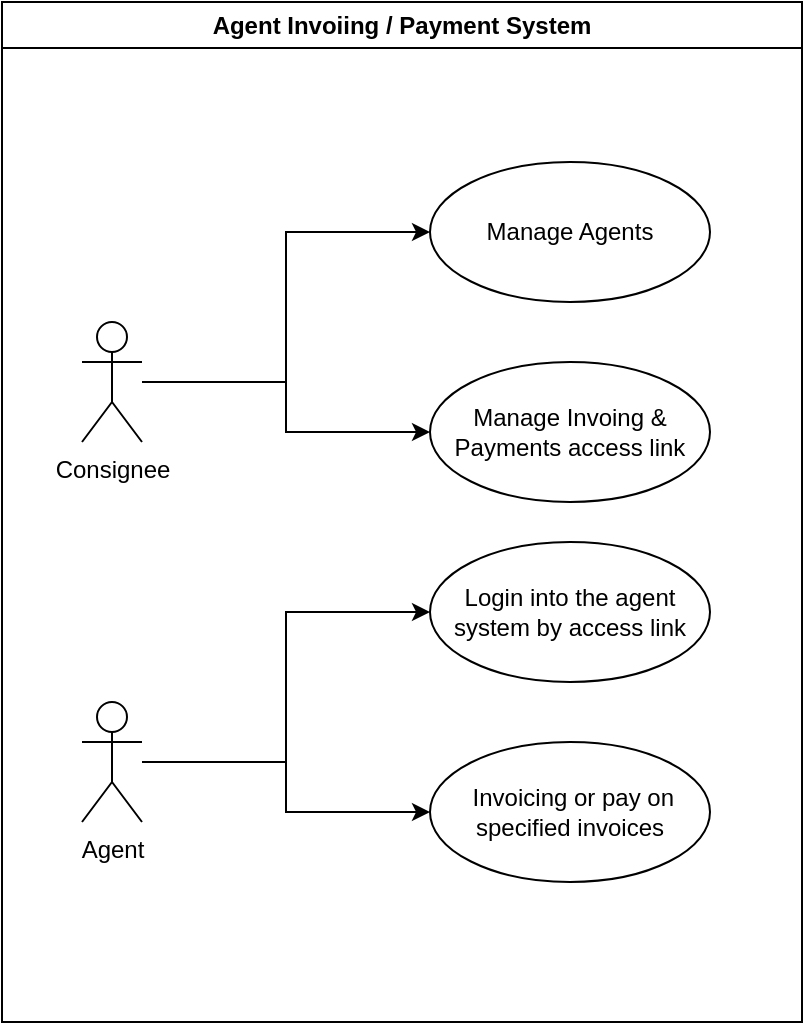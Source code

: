 <mxfile version="21.6.9" type="github">
  <diagram name="第 1 页" id="mpA3fjl369TNl9NvuZEH">
    <mxGraphModel dx="1050" dy="574" grid="1" gridSize="10" guides="1" tooltips="1" connect="1" arrows="1" fold="1" page="1" pageScale="1" pageWidth="827" pageHeight="1169" math="0" shadow="0">
      <root>
        <mxCell id="0" />
        <mxCell id="1" parent="0" />
        <mxCell id="aOk2DJcT04LAwnS8p_ow-2" value="&lt;div class=&quot;lake-content&quot;&gt;Manage Agents&lt;/div&gt;" style="ellipse;whiteSpace=wrap;html=1;" parent="1" vertex="1">
          <mxGeometry x="274" y="190" width="140" height="70" as="geometry" />
        </mxCell>
        <mxCell id="Aq03lgx9IVbEHnPTXOw4-1" style="edgeStyle=orthogonalEdgeStyle;rounded=0;orthogonalLoop=1;jettySize=auto;html=1;entryX=0;entryY=0.5;entryDx=0;entryDy=0;" edge="1" parent="1" source="aOk2DJcT04LAwnS8p_ow-3" target="aOk2DJcT04LAwnS8p_ow-2">
          <mxGeometry relative="1" as="geometry" />
        </mxCell>
        <mxCell id="Aq03lgx9IVbEHnPTXOw4-3" style="edgeStyle=orthogonalEdgeStyle;rounded=0;orthogonalLoop=1;jettySize=auto;html=1;" edge="1" parent="1" source="aOk2DJcT04LAwnS8p_ow-3" target="Aq03lgx9IVbEHnPTXOw4-2">
          <mxGeometry relative="1" as="geometry" />
        </mxCell>
        <mxCell id="aOk2DJcT04LAwnS8p_ow-3" value="Consignee" style="shape=umlActor;verticalLabelPosition=bottom;verticalAlign=top;html=1;" parent="1" vertex="1">
          <mxGeometry x="100" y="270" width="30" height="60" as="geometry" />
        </mxCell>
        <mxCell id="Aq03lgx9IVbEHnPTXOw4-2" value="&lt;div class=&quot;lake-content&quot;&gt;Manage Invoing &amp;amp; Payments access link&lt;/div&gt;" style="ellipse;whiteSpace=wrap;html=1;" vertex="1" parent="1">
          <mxGeometry x="274" y="290" width="140" height="70" as="geometry" />
        </mxCell>
        <mxCell id="Aq03lgx9IVbEHnPTXOw4-4" value="&lt;div class=&quot;lake-content&quot;&gt;Login into the agent system by access link&lt;/div&gt;" style="ellipse;whiteSpace=wrap;html=1;" vertex="1" parent="1">
          <mxGeometry x="274" y="380" width="140" height="70" as="geometry" />
        </mxCell>
        <mxCell id="Aq03lgx9IVbEHnPTXOw4-5" style="edgeStyle=orthogonalEdgeStyle;rounded=0;orthogonalLoop=1;jettySize=auto;html=1;entryX=0;entryY=0.5;entryDx=0;entryDy=0;" edge="1" parent="1" source="Aq03lgx9IVbEHnPTXOw4-7" target="Aq03lgx9IVbEHnPTXOw4-4">
          <mxGeometry relative="1" as="geometry" />
        </mxCell>
        <mxCell id="Aq03lgx9IVbEHnPTXOw4-6" style="edgeStyle=orthogonalEdgeStyle;rounded=0;orthogonalLoop=1;jettySize=auto;html=1;" edge="1" parent="1" source="Aq03lgx9IVbEHnPTXOw4-7" target="Aq03lgx9IVbEHnPTXOw4-8">
          <mxGeometry relative="1" as="geometry" />
        </mxCell>
        <mxCell id="Aq03lgx9IVbEHnPTXOw4-7" value="Agent" style="shape=umlActor;verticalLabelPosition=bottom;verticalAlign=top;html=1;" vertex="1" parent="1">
          <mxGeometry x="100" y="460" width="30" height="60" as="geometry" />
        </mxCell>
        <mxCell id="Aq03lgx9IVbEHnPTXOw4-8" value="&lt;div class=&quot;lake-content&quot;&gt;&amp;nbsp;Invoicing or pay on specified invoices&lt;/div&gt;" style="ellipse;whiteSpace=wrap;html=1;" vertex="1" parent="1">
          <mxGeometry x="274" y="480" width="140" height="70" as="geometry" />
        </mxCell>
        <mxCell id="Aq03lgx9IVbEHnPTXOw4-10" value="Agent Invoiing / Payment System" style="swimlane;whiteSpace=wrap;html=1;" vertex="1" parent="1">
          <mxGeometry x="60" y="110" width="400" height="510" as="geometry" />
        </mxCell>
      </root>
    </mxGraphModel>
  </diagram>
</mxfile>
